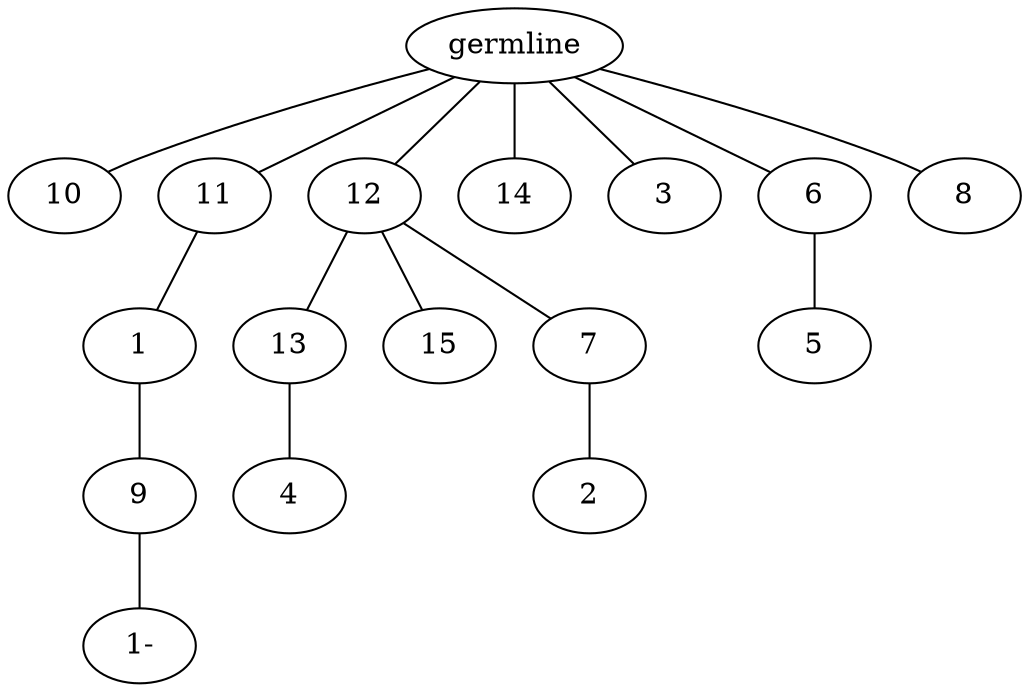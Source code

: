 graph tree {
    "140325488253824" [label="germline"];
    "140325488252720" [label="10"];
    "140325488254112" [label="11"];
    "140325488107424" [label="1"];
    "140325488104544" [label="9"];
    "140325488253104" [label="1-"];
    "140325488106512" [label="12"];
    "140325488106800" [label="13"];
    "140325488106320" [label="4"];
    "140325488105504" [label="15"];
    "140325488106992" [label="7"];
    "140325488104256" [label="2"];
    "140325488106032" [label="14"];
    "140325488105168" [label="3"];
    "140325488105360" [label="6"];
    "140325488106416" [label="5"];
    "140325488104112" [label="8"];
    "140325488253824" -- "140325488252720";
    "140325488253824" -- "140325488254112";
    "140325488253824" -- "140325488106512";
    "140325488253824" -- "140325488106032";
    "140325488253824" -- "140325488105168";
    "140325488253824" -- "140325488105360";
    "140325488253824" -- "140325488104112";
    "140325488254112" -- "140325488107424";
    "140325488107424" -- "140325488104544";
    "140325488104544" -- "140325488253104";
    "140325488106512" -- "140325488106800";
    "140325488106512" -- "140325488105504";
    "140325488106512" -- "140325488106992";
    "140325488106800" -- "140325488106320";
    "140325488106992" -- "140325488104256";
    "140325488105360" -- "140325488106416";
}
